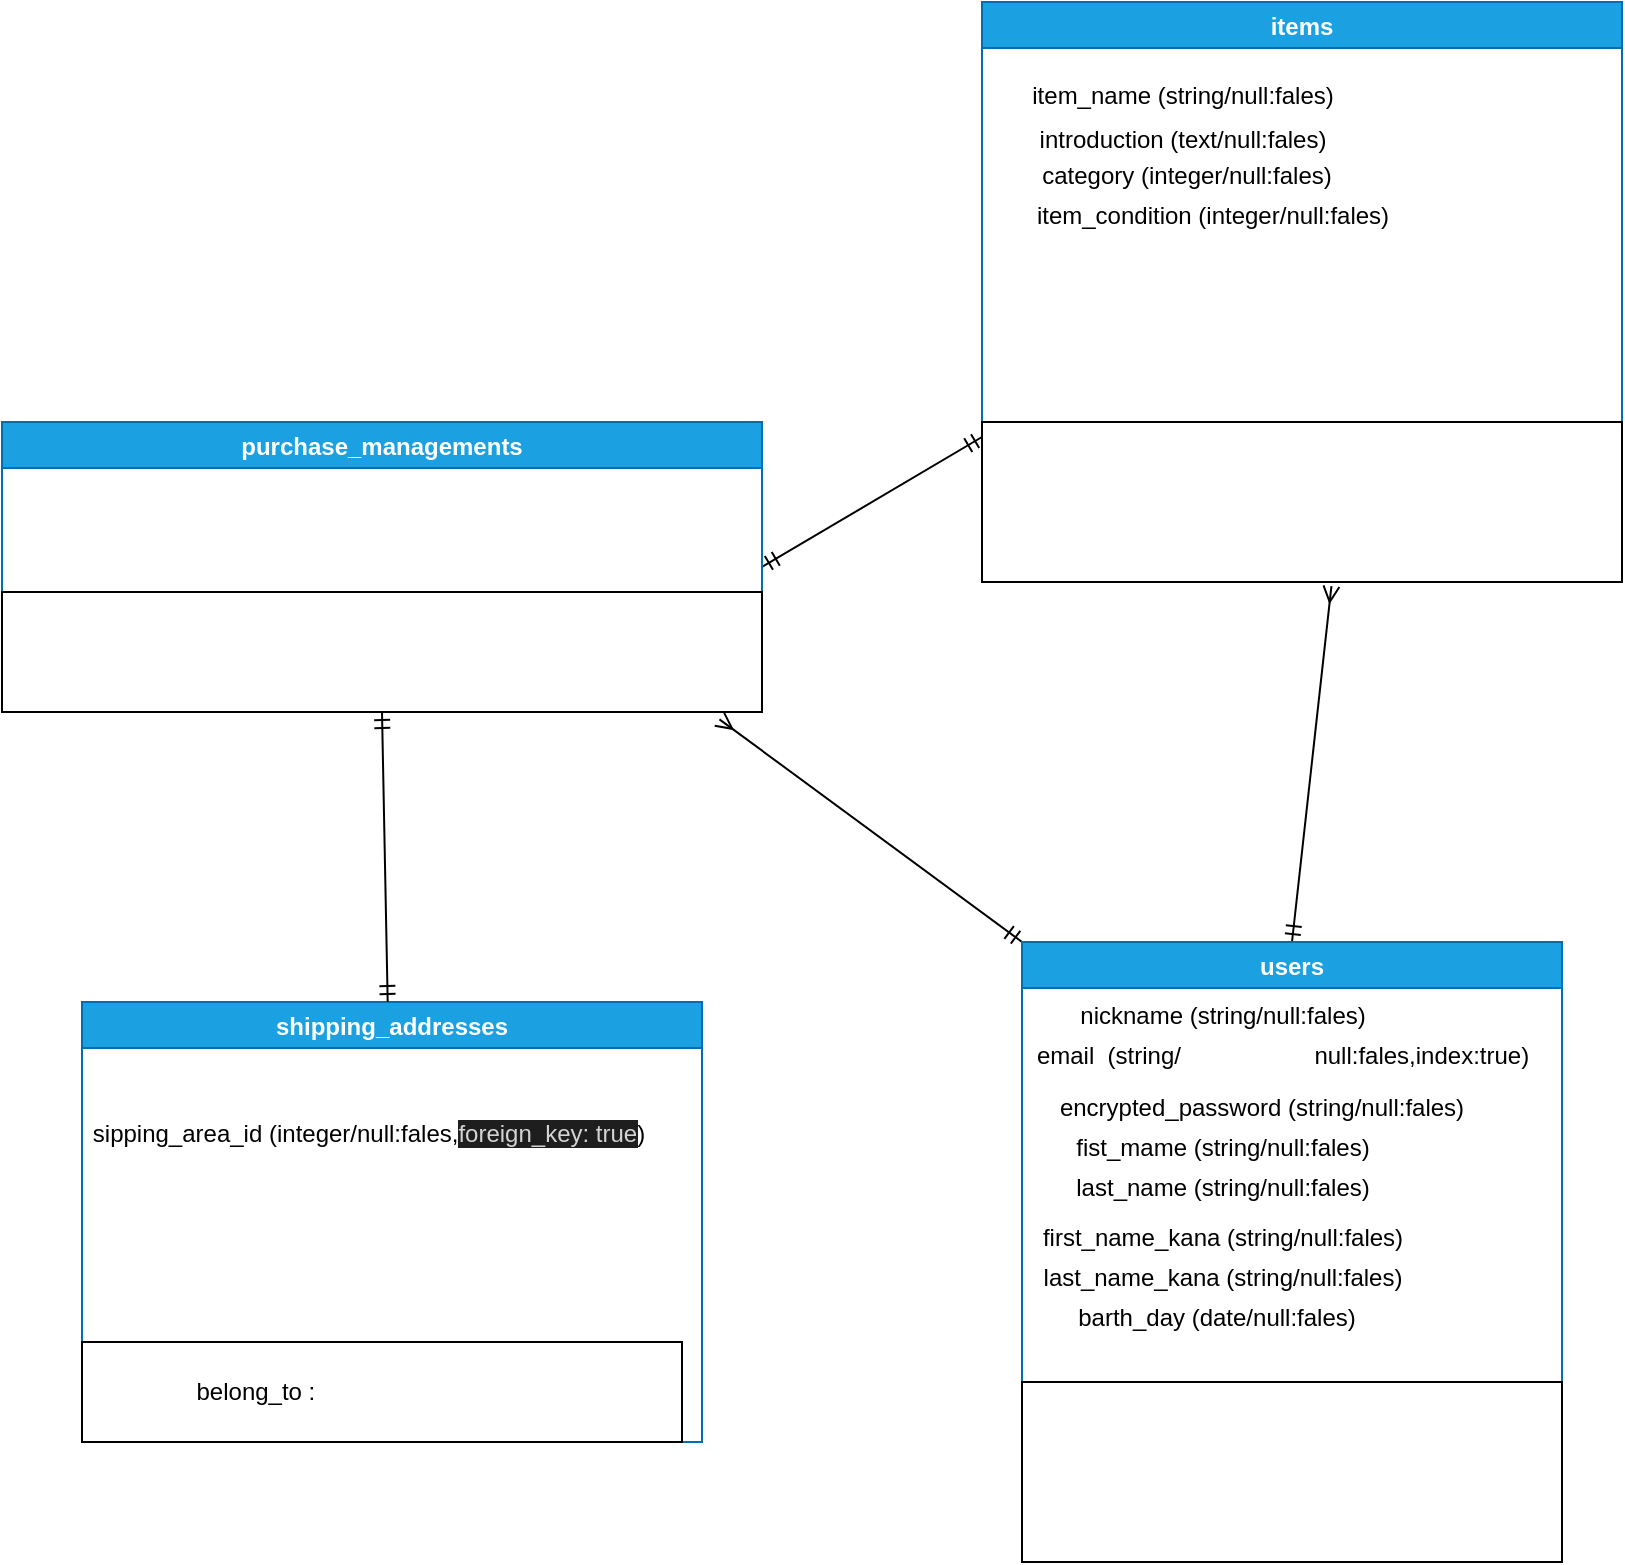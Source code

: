 <mxfile>
    <diagram id="Yh8gtnqKhIITs3vSAjVE" name="ページ1">
        <mxGraphModel dx="1241" dy="1829" grid="1" gridSize="10" guides="1" tooltips="1" connect="1" arrows="1" fold="1" page="1" pageScale="1" pageWidth="827" pageHeight="1169" math="0" shadow="0">
            <root>
                <mxCell id="0"/>
                <mxCell id="1" parent="0"/>
                <mxCell id="73" style="edgeStyle=none;html=1;exitX=0.5;exitY=0;exitDx=0;exitDy=0;entryX=0.546;entryY=1.026;entryDx=0;entryDy=0;entryPerimeter=0;fontFamily=Helvetica;fontColor=#FFFFFF;endArrow=ERmany;endFill=0;startArrow=ERmandOne;startFill=0;" edge="1" parent="1" source="31" target="69">
                    <mxGeometry relative="1" as="geometry"/>
                </mxCell>
                <mxCell id="74" style="edgeStyle=none;html=1;exitX=0;exitY=0;exitDx=0;exitDy=0;entryX=0.944;entryY=1.061;entryDx=0;entryDy=0;entryPerimeter=0;fontFamily=Helvetica;fontColor=#FFFFFF;endArrow=ERmany;endFill=0;startArrow=ERmandOne;startFill=0;" edge="1" parent="1" source="31" target="eo_4ubGzzUAQcjpBgNsD-171">
                    <mxGeometry relative="1" as="geometry"/>
                </mxCell>
                <mxCell id="31" value="users" style="swimlane;fillColor=#1ba1e2;fontColor=#ffffff;strokeColor=#006EAF;" parent="1" vertex="1">
                    <mxGeometry x="-310" y="-610" width="270" height="310" as="geometry"/>
                </mxCell>
                <mxCell id="39" value="first_name_kana (string/null:fales)" style="text;html=1;align=center;verticalAlign=middle;resizable=0;points=[];autosize=1;strokeColor=none;fillColor=none;" parent="31" vertex="1">
                    <mxGeometry y="138" width="200" height="20" as="geometry"/>
                </mxCell>
                <mxCell id="38" value="last_name (string/null:fales)" style="text;html=1;align=center;verticalAlign=middle;resizable=0;points=[];autosize=1;strokeColor=none;fillColor=none;" parent="31" vertex="1">
                    <mxGeometry x="20" y="113" width="160" height="20" as="geometry"/>
                </mxCell>
                <mxCell id="34" value="nickname (string/null:fales)" style="text;html=1;align=center;verticalAlign=middle;resizable=0;points=[];autosize=1;strokeColor=none;fillColor=none;" parent="31" vertex="1">
                    <mxGeometry x="20" y="27" width="160" height="20" as="geometry"/>
                </mxCell>
                <mxCell id="36" value="fist_mame (string/null:fales)" style="text;html=1;align=center;verticalAlign=middle;resizable=0;points=[];autosize=1;strokeColor=none;fillColor=none;" parent="31" vertex="1">
                    <mxGeometry x="20" y="93" width="160" height="20" as="geometry"/>
                </mxCell>
                <mxCell id="35" value="email&amp;nbsp; (string/&lt;font color=&quot;#ffffff&quot; style=&quot;font-size: 12px&quot;&gt;&lt;span class=&quot;ss&quot; style=&quot;padding: 0px ; margin: 0px ; box-sizing: inherit&quot;&gt;unique: &lt;/span&gt;&lt;span class=&quot;kp&quot; style=&quot;padding: 0px ; margin: 0px ; box-sizing: inherit&quot;&gt;true,&lt;/span&gt;&lt;/font&gt;null:fales,index:true)" style="text;html=1;align=center;verticalAlign=middle;resizable=0;points=[];autosize=1;strokeColor=none;fillColor=none;" parent="31" vertex="1">
                    <mxGeometry y="47" width="260" height="20" as="geometry"/>
                </mxCell>
                <mxCell id="44" value="last_name_kana (string/null:fales)" style="text;html=1;align=center;verticalAlign=middle;resizable=0;points=[];autosize=1;strokeColor=none;fillColor=none;" parent="31" vertex="1">
                    <mxGeometry y="158" width="200" height="20" as="geometry"/>
                </mxCell>
                <mxCell id="53" value="barth_day (date/null:fales)" style="text;html=1;align=center;verticalAlign=middle;resizable=0;points=[];autosize=1;strokeColor=none;fillColor=none;" parent="31" vertex="1">
                    <mxGeometry x="22" y="178" width="150" height="20" as="geometry"/>
                </mxCell>
                <mxCell id="eo_4ubGzzUAQcjpBgNsD-149" value="encrypted_password (string/null:fales)" style="text;align=center;verticalAlign=middle;resizable=0;points=[];autosize=1;strokeColor=none;fillColor=none;strokeWidth=0;fontColor=default;" parent="31" vertex="1">
                    <mxGeometry x="10" y="72" width="220" height="20" as="geometry"/>
                </mxCell>
                <mxCell id="54" value="&lt;font style=&quot;font-size: 12px&quot; color=&quot;#ffffff&quot;&gt;&lt;div style=&quot;line-height: 18px&quot;&gt;&lt;div style=&quot;line-height: 18px&quot;&gt;&lt;div&gt;has_many :purchase_managements&lt;/div&gt;&lt;div&gt;has_many :items&lt;/div&gt;&lt;/div&gt;&lt;/div&gt;&lt;/font&gt;" style="rounded=0;whiteSpace=wrap;html=1;fontSize=6;" parent="31" vertex="1">
                    <mxGeometry y="220" width="270" height="90" as="geometry"/>
                </mxCell>
                <mxCell id="55" value="items" style="swimlane;fillColor=#1ba1e2;fontColor=#ffffff;strokeColor=#006EAF;" parent="1" vertex="1">
                    <mxGeometry x="-330" y="-1080" width="320" height="290" as="geometry"/>
                </mxCell>
                <mxCell id="56" value="introduction (text/null:fales)" style="text;html=1;align=center;verticalAlign=middle;resizable=0;points=[];autosize=1;strokeColor=none;fillColor=none;" parent="55" vertex="1">
                    <mxGeometry x="20" y="59" width="160" height="20" as="geometry"/>
                </mxCell>
                <mxCell id="58" value="&lt;span style=&quot;&quot;&gt;price_id&lt;/span&gt;&amp;nbsp;(string/null:fales)" style="text;html=1;align=left;verticalAlign=middle;resizable=0;points=[];autosize=1;strokeColor=none;fillColor=none;fontColor=#FFFFFF;labelBackgroundColor=none;textDirection=ltr;fontFamily=Helvetica;" parent="55" vertex="1">
                    <mxGeometry x="20" y="177" width="160" height="20" as="geometry"/>
                </mxCell>
                <mxCell id="59" value="&lt;span style=&quot;&quot;&gt;postage_memu_id&lt;/span&gt;&amp;nbsp;(integer/null:fales&lt;span&gt;)&lt;/span&gt;" style="text;html=1;align=left;verticalAlign=middle;resizable=0;points=[];autosize=1;strokeColor=none;fillColor=none;fontColor=#FFFFFF;labelBackgroundColor=none;textDirection=ltr;fontFamily=Helvetica;" parent="55" vertex="1">
                    <mxGeometry x="22" y="115" width="220" height="20" as="geometry"/>
                </mxCell>
                <mxCell id="60" value="item_condition (integer/null:fales)" style="text;html=1;align=center;verticalAlign=middle;resizable=0;points=[];autosize=1;strokeColor=none;fillColor=none;" parent="55" vertex="1">
                    <mxGeometry x="20" y="97" width="190" height="20" as="geometry"/>
                </mxCell>
                <mxCell id="61" value="item_name (string/null:fales)" style="text;html=1;align=center;verticalAlign=middle;resizable=0;points=[];autosize=1;strokeColor=none;fillColor=none;" parent="55" vertex="1">
                    <mxGeometry x="15" y="37" width="170" height="20" as="geometry"/>
                </mxCell>
                <mxCell id="63" value="&lt;span style=&quot;&quot;&gt;sipping_area_id&lt;/span&gt;(integer/null:fales)" style="text;html=1;align=left;verticalAlign=middle;resizable=0;points=[];autosize=1;strokeColor=none;fillColor=none;fontColor=#FFFFFF;labelBackgroundColor=none;textDirection=ltr;fontFamily=Helvetica;" parent="55" vertex="1">
                    <mxGeometry x="22" y="155" width="220" height="20" as="geometry"/>
                </mxCell>
                <mxCell id="65" value="category (integer/null:fales)" style="text;html=1;align=center;verticalAlign=middle;resizable=0;points=[];autosize=1;strokeColor=none;fillColor=none;" parent="55" vertex="1">
                    <mxGeometry x="22" y="77" width="160" height="20" as="geometry"/>
                </mxCell>
                <mxCell id="66" value="&lt;font style=&quot;font-size: 12px&quot;&gt;&lt;span style=&quot;&quot;&gt;preparation_day_id&lt;/span&gt;　&lt;/font&gt;(integer/null:fales)" style="text;html=1;align=left;verticalAlign=middle;resizable=0;points=[];autosize=1;strokeColor=none;fillColor=none;fontColor=#FFFFFF;labelBackgroundColor=none;textDirection=ltr;fontFamily=Helvetica;" parent="55" vertex="1">
                    <mxGeometry x="22" y="135" width="250" height="20" as="geometry"/>
                </mxCell>
                <mxCell id="69" value="&lt;div style=&quot;font-size: 12px ; line-height: 18px&quot;&gt;&lt;div&gt;&lt;font color=&quot;#ffffff&quot;&gt;has_one :purchase_managements&lt;/font&gt;&lt;/div&gt;&lt;div&gt;&lt;font color=&quot;#ffffff&quot;&gt;belong_to :user&lt;/font&gt;&lt;/div&gt;&lt;/div&gt;" style="rounded=0;whiteSpace=wrap;html=1;fontSize=6;" parent="55" vertex="1">
                    <mxGeometry y="210" width="320" height="80" as="geometry"/>
                </mxCell>
                <mxCell id="eo_4ubGzzUAQcjpBgNsD-150" value="shipping_addresses" style="swimlane;fillColor=#1ba1e2;fontColor=#FFFFFF;strokeColor=#006EAF;fontFamily=Helvetica;labelBackgroundColor=none;startSize=23;" parent="1" vertex="1">
                    <mxGeometry x="-780" y="-580" width="310" height="220" as="geometry"/>
                </mxCell>
                <mxCell id="eo_4ubGzzUAQcjpBgNsD-152" value="phone_number(string/null:fales,&lt;span style=&quot;&quot;&gt; foreign_key: true&lt;/span&gt;&lt;span&gt;)&lt;/span&gt;" style="text;html=1;align=center;verticalAlign=middle;resizable=0;points=[];autosize=1;strokeColor=none;fillColor=none;fontColor=#FFFFFF;labelBackgroundColor=none;fontFamily=Helvetica;" parent="eo_4ubGzzUAQcjpBgNsD-150" vertex="1">
                    <mxGeometry x="-10" y="140" width="320" height="20" as="geometry"/>
                </mxCell>
                <mxCell id="eo_4ubGzzUAQcjpBgNsD-153" value="&lt;font color=&quot;#ffffff&quot;&gt;&lt;font style=&quot;font-size: 12px&quot;&gt;&lt;span style=&quot;text-align: left&quot;&gt;municipalities&lt;/span&gt;&amp;nbsp;(integer/null:fales,&lt;/font&gt; foreign_key: true)&lt;/font&gt;" style="text;html=1;align=center;verticalAlign=middle;resizable=0;points=[];autosize=1;strokeColor=none;fillColor=none;" parent="eo_4ubGzzUAQcjpBgNsD-150" vertex="1">
                    <mxGeometry x="3" y="76" width="280" height="20" as="geometry"/>
                </mxCell>
                <mxCell id="eo_4ubGzzUAQcjpBgNsD-156" value="building&amp;nbsp; (string/&lt;span style=&quot;&quot;&gt; foreign_key: true&lt;/span&gt;&lt;span&gt;)&lt;/span&gt;" style="text;html=1;align=center;verticalAlign=middle;resizable=0;points=[];autosize=1;strokeColor=none;fillColor=none;fontColor=#FFFFFF;labelBackgroundColor=none;fontFamily=Helvetica;" parent="eo_4ubGzzUAQcjpBgNsD-150" vertex="1">
                    <mxGeometry x="28" y="120" width="230" height="20" as="geometry"/>
                </mxCell>
                <mxCell id="eo_4ubGzzUAQcjpBgNsD-158" value="&lt;font style=&quot;font-size: 12px&quot;&gt;address (string/null:fale,&lt;span style=&quot;&quot;&gt; foreign_key: true)&lt;/span&gt;&lt;/font&gt;" style="text;html=1;align=center;verticalAlign=middle;resizable=0;points=[];autosize=1;strokeColor=none;fillColor=none;fontColor=#FFFFFF;labelBackgroundColor=none;fontFamily=Helvetica;" parent="eo_4ubGzzUAQcjpBgNsD-150" vertex="1">
                    <mxGeometry x="10" y="101" width="240" height="20" as="geometry"/>
                </mxCell>
                <mxCell id="89" value="&lt;span style=&quot;&quot;&gt;post_code&lt;/span&gt;s (string/null:fales&lt;span&gt;)&lt;/span&gt;" style="text;html=1;align=center;verticalAlign=middle;resizable=0;points=[];autosize=1;strokeColor=none;fillColor=none;fontColor=#FFFFFF;labelBackgroundColor=none;fontFamily=Helvetica;" vertex="1" parent="eo_4ubGzzUAQcjpBgNsD-150">
                    <mxGeometry x="60" y="38" width="180" height="20" as="geometry"/>
                </mxCell>
                <mxCell id="90" value="&lt;font style=&quot;font-size: 12px&quot;&gt;sipping_area_id&amp;nbsp;&lt;/font&gt;(integer/null:fales,&lt;span style=&quot;background-color: rgb(30 , 30 , 30) ; color: rgb(212 , 212 , 212)&quot;&gt;foreign_key: true&lt;/span&gt;)" style="text;html=1;align=center;verticalAlign=middle;resizable=0;points=[];autosize=1;strokeColor=none;fillColor=none;" vertex="1" parent="eo_4ubGzzUAQcjpBgNsD-150">
                    <mxGeometry x="-2" y="56" width="290" height="20" as="geometry"/>
                </mxCell>
                <mxCell id="86" style="edgeStyle=none;html=1;exitX=1;exitY=0.5;exitDx=0;exitDy=0;entryX=0;entryY=0.75;entryDx=0;entryDy=0;fontFamily=Helvetica;fontColor=#FFFFFF;startArrow=ERmandOne;startFill=0;endArrow=ERmandOne;endFill=0;" edge="1" parent="1" source="eo_4ubGzzUAQcjpBgNsD-161" target="55">
                    <mxGeometry relative="1" as="geometry"/>
                </mxCell>
                <mxCell id="eo_4ubGzzUAQcjpBgNsD-161" value="purchase_managements" style="swimlane;fillColor=#1ba1e2;fontColor=#ffffff;strokeColor=#006EAF;fontFamily=Helvetica;" parent="1" vertex="1">
                    <mxGeometry x="-820" y="-870" width="380" height="145" as="geometry"/>
                </mxCell>
                <mxCell id="eo_4ubGzzUAQcjpBgNsD-170" value="&lt;font color=&quot;#ffffff&quot;&gt;users(&lt;span&gt;references/null: false, foreign_key: true)&lt;/span&gt;&lt;/font&gt;" style="text;html=1;align=center;verticalAlign=middle;resizable=0;points=[];autosize=1;strokeColor=none;fillColor=none;fontSize=12;fontFamily=Helvetica;labelBackgroundColor=none;" parent="eo_4ubGzzUAQcjpBgNsD-161" vertex="1">
                    <mxGeometry x="54" y="35" width="260" height="20" as="geometry"/>
                </mxCell>
                <mxCell id="70" value="&lt;span style=&quot;color: rgb(255 , 255 , 255) ; font-size: 12px ; font-style: normal ; font-weight: 400 ; letter-spacing: normal ; text-align: center ; text-indent: 0px ; text-transform: none ; word-spacing: 0px ; display: inline ; float: none&quot;&gt;items(&lt;/span&gt;&lt;span style=&quot;color: rgb(255 , 255 , 255) ; font-size: 12px ; font-style: normal ; font-weight: 400 ; letter-spacing: normal ; text-align: center ; text-indent: 0px ; text-transform: none ; word-spacing: 0px&quot;&gt;references/null: false, foreign_key: true)&lt;/span&gt;" style="text;whiteSpace=wrap;html=1;fontColor=#FFFFFF;fontFamily=Helvetica;labelBackgroundColor=none;" vertex="1" parent="eo_4ubGzzUAQcjpBgNsD-161">
                    <mxGeometry x="63" y="55" width="370" height="30" as="geometry"/>
                </mxCell>
                <mxCell id="eo_4ubGzzUAQcjpBgNsD-171" value="&lt;font style=&quot;font-size: 12px&quot; color=&quot;#ffffff&quot;&gt;&lt;div style=&quot;line-height: 18px&quot;&gt;&lt;div style=&quot;font-family: &amp;#34;menlo&amp;#34; , &amp;#34;monaco&amp;#34; , &amp;#34;courier new&amp;#34; , monospace ; line-height: 18px&quot;&gt;&lt;div&gt;has_many :users&lt;/div&gt;&lt;div&gt;has_one :items&lt;/div&gt;&lt;div&gt;has_one :shipping_address&lt;/div&gt;&lt;/div&gt;&lt;/div&gt;&lt;/font&gt;" style="rounded=0;whiteSpace=wrap;html=1;fontSize=6;fontFamily=Helvetica;labelBackgroundColor=none;" parent="eo_4ubGzzUAQcjpBgNsD-161" vertex="1">
                    <mxGeometry y="85" width="380" height="60" as="geometry"/>
                </mxCell>
                <mxCell id="88" style="edgeStyle=none;html=1;exitX=0.5;exitY=1;exitDx=0;exitDy=0;fontFamily=Helvetica;fontColor=#FFFFFF;startArrow=ERmandOne;startFill=0;endArrow=ERmandOne;endFill=0;" edge="1" parent="1" source="eo_4ubGzzUAQcjpBgNsD-171" target="eo_4ubGzzUAQcjpBgNsD-150">
                    <mxGeometry relative="1" as="geometry">
                        <mxPoint x="-632.125" y="-620" as="targetPoint"/>
                    </mxGeometry>
                </mxCell>
                <mxCell id="eo_4ubGzzUAQcjpBgNsD-160" value="&lt;font style=&quot;font-size: 12px&quot;&gt;&lt;br&gt;belong_to :&lt;span style=&quot;color: rgb(255 , 255 , 255)&quot;&gt;purchase_management&lt;/span&gt;&lt;br&gt;&lt;br&gt;&lt;/font&gt;" style="rounded=0;whiteSpace=wrap;html=1;fontSize=6;" parent="1" vertex="1">
                    <mxGeometry x="-780" y="-410" width="300" height="50" as="geometry"/>
                </mxCell>
            </root>
        </mxGraphModel>
    </diagram>
</mxfile>